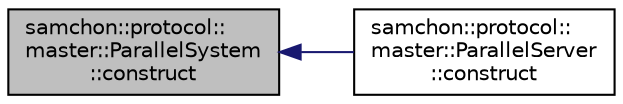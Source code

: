 digraph "samchon::protocol::master::ParallelSystem::construct"
{
  edge [fontname="Helvetica",fontsize="10",labelfontname="Helvetica",labelfontsize="10"];
  node [fontname="Helvetica",fontsize="10",shape=record];
  rankdir="LR";
  Node1 [label="samchon::protocol::\lmaster::ParallelSystem\l::construct",height=0.2,width=0.4,color="black", fillcolor="grey75", style="filled", fontcolor="black"];
  Node1 -> Node2 [dir="back",color="midnightblue",fontsize="10",style="solid",fontname="Helvetica"];
  Node2 [label="samchon::protocol::\lmaster::ParallelServer\l::construct",height=0.2,width=0.4,color="black", fillcolor="white", style="filled",URL="$d1/da1/classsamchon_1_1protocol_1_1master_1_1ParallelServer.html#ad948277651e9a18ccb2d4c4db9b48aa9",tooltip="Construct data of the Entity from an XML object. "];
}
